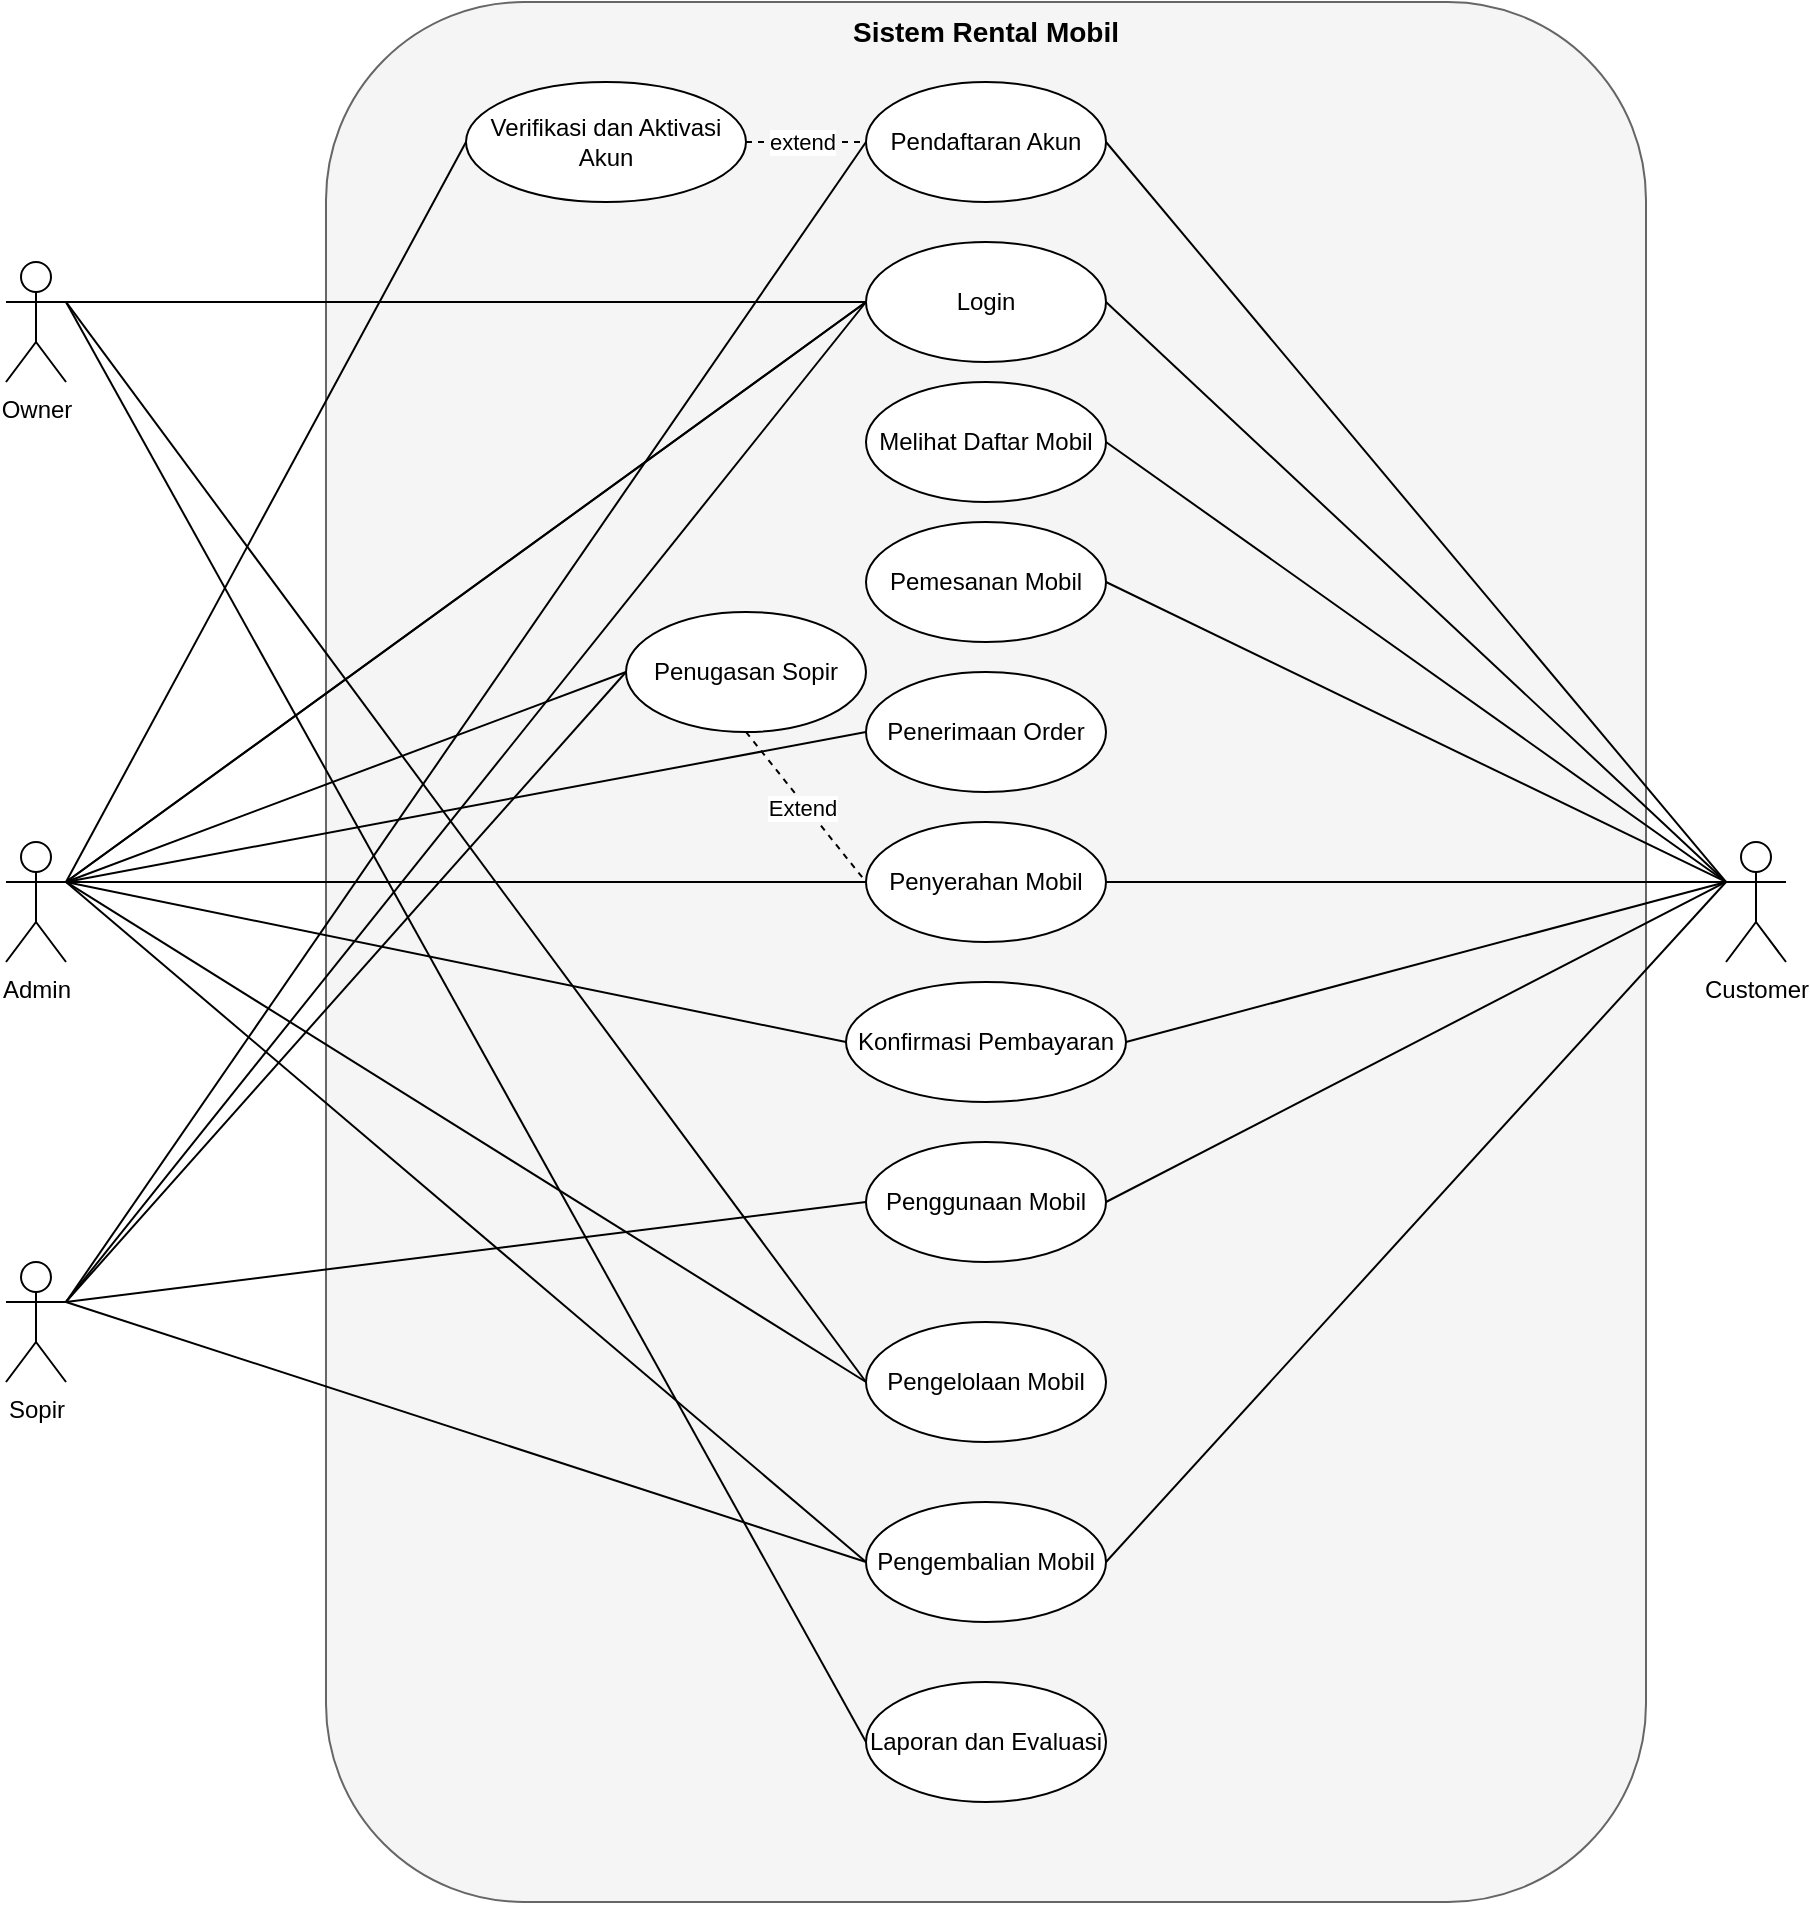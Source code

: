 <mxfile version="27.0.6" pages="3">
  <diagram id="zssNlWgTRQqo14rontjr" name="Use Case Diagram">
    <mxGraphModel dx="2491" dy="1554" grid="1" gridSize="10" guides="1" tooltips="1" connect="1" arrows="1" fold="1" page="1" pageScale="1" pageWidth="827" pageHeight="1169" math="0" shadow="0">
      <root>
        <mxCell id="0" />
        <mxCell id="1" parent="0" />
        <mxCell id="qBhKY9y_Wehlic3gjd-y-1" value="Sistem Rental Mobil" style="shape=rectangle;whiteSpace=wrap;html=1;fillColor=#f5f5f5;strokeColor=#666666;verticalAlign=top;fontStyle=1;fontSize=14;shadow=0;rounded=1;glass=0;" parent="1" vertex="1">
          <mxGeometry x="510" y="130" width="660" height="950" as="geometry" />
        </mxCell>
        <mxCell id="qBhKY9y_Wehlic3gjd-y-2" value="Owner" style="shape=umlActor;verticalLabelPosition=bottom;verticalAlign=top;html=1;outlineConnect=0;" parent="1" vertex="1">
          <mxGeometry x="350" y="260" width="30" height="60" as="geometry" />
        </mxCell>
        <mxCell id="qBhKY9y_Wehlic3gjd-y-3" value="Admin" style="shape=umlActor;verticalLabelPosition=bottom;verticalAlign=top;html=1;outlineConnect=0;" parent="1" vertex="1">
          <mxGeometry x="350" y="550" width="30" height="60" as="geometry" />
        </mxCell>
        <mxCell id="qBhKY9y_Wehlic3gjd-y-4" value="Sopir" style="shape=umlActor;verticalLabelPosition=bottom;verticalAlign=top;html=1;outlineConnect=0;" parent="1" vertex="1">
          <mxGeometry x="350" y="760" width="30" height="60" as="geometry" />
        </mxCell>
        <mxCell id="qBhKY9y_Wehlic3gjd-y-5" value="Customer" style="shape=umlActor;verticalLabelPosition=bottom;verticalAlign=top;html=1;outlineConnect=0;" parent="1" vertex="1">
          <mxGeometry x="1210" y="550" width="30" height="60" as="geometry" />
        </mxCell>
        <mxCell id="qBhKY9y_Wehlic3gjd-y-6" value="Pendaftaran Akun" style="ellipse;whiteSpace=wrap;html=1;fillColor=#ffffff;strokeColor=#000000;" parent="1" vertex="1">
          <mxGeometry x="780" y="170" width="120" height="60" as="geometry" />
        </mxCell>
        <mxCell id="qBhKY9y_Wehlic3gjd-y-7" value="Pengelolaan Mobil" style="ellipse;whiteSpace=wrap;html=1;fillColor=#ffffff;strokeColor=#000000;" parent="1" vertex="1">
          <mxGeometry x="780" y="790" width="120" height="60" as="geometry" />
        </mxCell>
        <mxCell id="qBhKY9y_Wehlic3gjd-y-8" value="Laporan dan Evaluasi" style="ellipse;whiteSpace=wrap;html=1;fillColor=#ffffff;strokeColor=#000000;" parent="1" vertex="1">
          <mxGeometry x="780" y="970" width="120" height="60" as="geometry" />
        </mxCell>
        <mxCell id="qBhKY9y_Wehlic3gjd-y-9" value="Penerimaan Order" style="ellipse;whiteSpace=wrap;html=1;fillColor=#ffffff;strokeColor=#000000;" parent="1" vertex="1">
          <mxGeometry x="780" y="465" width="120" height="60" as="geometry" />
        </mxCell>
        <mxCell id="qBhKY9y_Wehlic3gjd-y-10" value="Verifikasi dan Aktivasi Akun" style="ellipse;whiteSpace=wrap;html=1;fillColor=#ffffff;strokeColor=#000000;" parent="1" vertex="1">
          <mxGeometry x="580" y="170" width="140" height="60" as="geometry" />
        </mxCell>
        <mxCell id="qBhKY9y_Wehlic3gjd-y-11" value="Melihat Daftar Mobil" style="ellipse;whiteSpace=wrap;html=1;fillColor=#ffffff;strokeColor=#000000;" parent="1" vertex="1">
          <mxGeometry x="780" y="320" width="120" height="60" as="geometry" />
        </mxCell>
        <mxCell id="qBhKY9y_Wehlic3gjd-y-12" value="Pemesanan Mobil" style="ellipse;whiteSpace=wrap;html=1;fillColor=#ffffff;strokeColor=#000000;" parent="1" vertex="1">
          <mxGeometry x="780" y="390" width="120" height="60" as="geometry" />
        </mxCell>
        <mxCell id="qBhKY9y_Wehlic3gjd-y-13" value="Konfirmasi Pembayaran" style="ellipse;whiteSpace=wrap;html=1;fillColor=#ffffff;strokeColor=#000000;" parent="1" vertex="1">
          <mxGeometry x="770" y="620" width="140" height="60" as="geometry" />
        </mxCell>
        <mxCell id="qBhKY9y_Wehlic3gjd-y-14" value="Penyerahan Mobil" style="ellipse;whiteSpace=wrap;html=1;fillColor=#ffffff;strokeColor=#000000;" parent="1" vertex="1">
          <mxGeometry x="780" y="540" width="120" height="60" as="geometry" />
        </mxCell>
        <mxCell id="qBhKY9y_Wehlic3gjd-y-15" value="Penggunaan Mobil" style="ellipse;whiteSpace=wrap;html=1;fillColor=#ffffff;strokeColor=#000000;" parent="1" vertex="1">
          <mxGeometry x="780" y="700" width="120" height="60" as="geometry" />
        </mxCell>
        <mxCell id="qBhKY9y_Wehlic3gjd-y-16" value="Pengembalian Mobil" style="ellipse;whiteSpace=wrap;html=1;fillColor=#ffffff;strokeColor=#000000;" parent="1" vertex="1">
          <mxGeometry x="780" y="880" width="120" height="60" as="geometry" />
        </mxCell>
        <mxCell id="qBhKY9y_Wehlic3gjd-y-17" value="" style="endArrow=none;html=1;rounded=0;exitX=1;exitY=0.333;exitDx=0;exitDy=0;exitPerimeter=0;entryX=0;entryY=0.5;entryDx=0;entryDy=0;" parent="1" source="qBhKY9y_Wehlic3gjd-y-2" target="qBhKY9y_Wehlic3gjd-y-43" edge="1">
          <mxGeometry width="50" height="50" relative="1" as="geometry">
            <mxPoint x="780" y="470" as="sourcePoint" />
            <mxPoint x="830" y="420" as="targetPoint" />
          </mxGeometry>
        </mxCell>
        <mxCell id="qBhKY9y_Wehlic3gjd-y-18" value="" style="endArrow=none;html=1;rounded=0;exitX=1;exitY=0.333;exitDx=0;exitDy=0;exitPerimeter=0;entryX=0;entryY=0.5;entryDx=0;entryDy=0;" parent="1" source="qBhKY9y_Wehlic3gjd-y-2" target="qBhKY9y_Wehlic3gjd-y-7" edge="1">
          <mxGeometry width="50" height="50" relative="1" as="geometry">
            <mxPoint x="780" y="470" as="sourcePoint" />
            <mxPoint x="830" y="420" as="targetPoint" />
          </mxGeometry>
        </mxCell>
        <mxCell id="qBhKY9y_Wehlic3gjd-y-19" value="" style="endArrow=none;html=1;rounded=0;exitX=1;exitY=0.333;exitDx=0;exitDy=0;exitPerimeter=0;entryX=0;entryY=0.5;entryDx=0;entryDy=0;" parent="1" source="qBhKY9y_Wehlic3gjd-y-2" target="qBhKY9y_Wehlic3gjd-y-8" edge="1">
          <mxGeometry width="50" height="50" relative="1" as="geometry">
            <mxPoint x="780" y="470" as="sourcePoint" />
            <mxPoint x="830" y="420" as="targetPoint" />
          </mxGeometry>
        </mxCell>
        <mxCell id="qBhKY9y_Wehlic3gjd-y-20" value="" style="endArrow=none;html=1;rounded=0;exitX=1;exitY=0.333;exitDx=0;exitDy=0;exitPerimeter=0;entryX=0;entryY=0.5;entryDx=0;entryDy=0;" parent="1" source="qBhKY9y_Wehlic3gjd-y-3" target="qBhKY9y_Wehlic3gjd-y-43" edge="1">
          <mxGeometry width="50" height="50" relative="1" as="geometry">
            <mxPoint x="780" y="470" as="sourcePoint" />
            <mxPoint x="830" y="420" as="targetPoint" />
          </mxGeometry>
        </mxCell>
        <mxCell id="qBhKY9y_Wehlic3gjd-y-21" value="" style="endArrow=none;html=1;rounded=0;exitX=1;exitY=0.333;exitDx=0;exitDy=0;exitPerimeter=0;entryX=0;entryY=0.5;entryDx=0;entryDy=0;" parent="1" source="qBhKY9y_Wehlic3gjd-y-3" target="qBhKY9y_Wehlic3gjd-y-7" edge="1">
          <mxGeometry width="50" height="50" relative="1" as="geometry">
            <mxPoint x="780" y="470" as="sourcePoint" />
            <mxPoint x="830" y="420" as="targetPoint" />
          </mxGeometry>
        </mxCell>
        <mxCell id="qBhKY9y_Wehlic3gjd-y-22" value="" style="endArrow=none;html=1;rounded=0;exitX=1;exitY=0.333;exitDx=0;exitDy=0;exitPerimeter=0;entryX=0;entryY=0.5;entryDx=0;entryDy=0;" parent="1" source="qBhKY9y_Wehlic3gjd-y-3" target="qBhKY9y_Wehlic3gjd-y-9" edge="1">
          <mxGeometry width="50" height="50" relative="1" as="geometry">
            <mxPoint x="780" y="470" as="sourcePoint" />
            <mxPoint x="830" y="420" as="targetPoint" />
          </mxGeometry>
        </mxCell>
        <mxCell id="qBhKY9y_Wehlic3gjd-y-23" value="" style="endArrow=none;html=1;rounded=0;exitX=1;exitY=0.333;exitDx=0;exitDy=0;exitPerimeter=0;entryX=0;entryY=0.5;entryDx=0;entryDy=0;" parent="1" source="qBhKY9y_Wehlic3gjd-y-3" target="qBhKY9y_Wehlic3gjd-y-10" edge="1">
          <mxGeometry width="50" height="50" relative="1" as="geometry">
            <mxPoint x="780" y="470" as="sourcePoint" />
            <mxPoint x="830" y="420" as="targetPoint" />
          </mxGeometry>
        </mxCell>
        <mxCell id="qBhKY9y_Wehlic3gjd-y-24" value="" style="endArrow=none;html=1;rounded=0;exitX=1;exitY=0.333;exitDx=0;exitDy=0;exitPerimeter=0;entryX=0;entryY=0.5;entryDx=0;entryDy=0;" parent="1" source="qBhKY9y_Wehlic3gjd-y-3" target="qBhKY9y_Wehlic3gjd-y-45" edge="1">
          <mxGeometry width="50" height="50" relative="1" as="geometry">
            <mxPoint x="780" y="470" as="sourcePoint" />
            <mxPoint x="830" y="420" as="targetPoint" />
          </mxGeometry>
        </mxCell>
        <mxCell id="qBhKY9y_Wehlic3gjd-y-25" value="" style="endArrow=none;html=1;rounded=0;exitX=1;exitY=0.333;exitDx=0;exitDy=0;exitPerimeter=0;entryX=0;entryY=0.5;entryDx=0;entryDy=0;" parent="1" source="qBhKY9y_Wehlic3gjd-y-3" target="qBhKY9y_Wehlic3gjd-y-13" edge="1">
          <mxGeometry width="50" height="50" relative="1" as="geometry">
            <mxPoint x="780" y="470" as="sourcePoint" />
            <mxPoint x="830" y="420" as="targetPoint" />
          </mxGeometry>
        </mxCell>
        <mxCell id="qBhKY9y_Wehlic3gjd-y-26" value="" style="endArrow=none;html=1;rounded=0;exitX=1;exitY=0.333;exitDx=0;exitDy=0;exitPerimeter=0;entryX=0;entryY=0.5;entryDx=0;entryDy=0;" parent="1" source="qBhKY9y_Wehlic3gjd-y-3" target="qBhKY9y_Wehlic3gjd-y-14" edge="1">
          <mxGeometry width="50" height="50" relative="1" as="geometry">
            <mxPoint x="780" y="470" as="sourcePoint" />
            <mxPoint x="830" y="420" as="targetPoint" />
          </mxGeometry>
        </mxCell>
        <mxCell id="qBhKY9y_Wehlic3gjd-y-27" value="" style="endArrow=none;html=1;rounded=0;exitX=1;exitY=0.333;exitDx=0;exitDy=0;exitPerimeter=0;entryX=0;entryY=0.5;entryDx=0;entryDy=0;" parent="1" source="qBhKY9y_Wehlic3gjd-y-3" target="qBhKY9y_Wehlic3gjd-y-16" edge="1">
          <mxGeometry width="50" height="50" relative="1" as="geometry">
            <mxPoint x="780" y="470" as="sourcePoint" />
            <mxPoint x="830" y="420" as="targetPoint" />
          </mxGeometry>
        </mxCell>
        <mxCell id="qBhKY9y_Wehlic3gjd-y-28" value="" style="endArrow=none;html=1;rounded=0;exitX=1;exitY=0.333;exitDx=0;exitDy=0;exitPerimeter=0;entryX=0;entryY=0.5;entryDx=0;entryDy=0;" parent="1" source="qBhKY9y_Wehlic3gjd-y-4" target="qBhKY9y_Wehlic3gjd-y-6" edge="1">
          <mxGeometry width="50" height="50" relative="1" as="geometry">
            <mxPoint x="780" y="470" as="sourcePoint" />
            <mxPoint x="830" y="420" as="targetPoint" />
          </mxGeometry>
        </mxCell>
        <mxCell id="qBhKY9y_Wehlic3gjd-y-29" value="" style="endArrow=none;html=1;rounded=0;exitX=1;exitY=0.333;exitDx=0;exitDy=0;exitPerimeter=0;entryX=0;entryY=0.5;entryDx=0;entryDy=0;" parent="1" source="qBhKY9y_Wehlic3gjd-y-4" target="qBhKY9y_Wehlic3gjd-y-43" edge="1">
          <mxGeometry width="50" height="50" relative="1" as="geometry">
            <mxPoint x="780" y="470" as="sourcePoint" />
            <mxPoint x="830" y="420" as="targetPoint" />
          </mxGeometry>
        </mxCell>
        <mxCell id="qBhKY9y_Wehlic3gjd-y-30" value="" style="endArrow=none;html=1;rounded=0;exitX=0.5;exitY=1;exitDx=0;exitDy=0;entryX=0;entryY=0.5;entryDx=0;entryDy=0;dashed=1;" parent="1" source="qBhKY9y_Wehlic3gjd-y-45" target="qBhKY9y_Wehlic3gjd-y-14" edge="1">
          <mxGeometry width="50" height="50" relative="1" as="geometry">
            <mxPoint x="780" y="470" as="sourcePoint" />
            <mxPoint x="830" y="420" as="targetPoint" />
          </mxGeometry>
        </mxCell>
        <mxCell id="qBhKY9y_Wehlic3gjd-y-31" value="Extend" style="edgeLabel;html=1;align=center;verticalAlign=middle;resizable=0;points=[];" parent="qBhKY9y_Wehlic3gjd-y-30" vertex="1" connectable="0">
          <mxGeometry x="-0.035" y="-2" relative="1" as="geometry">
            <mxPoint as="offset" />
          </mxGeometry>
        </mxCell>
        <mxCell id="qBhKY9y_Wehlic3gjd-y-32" value="" style="endArrow=none;html=1;rounded=0;exitX=1;exitY=0.333;exitDx=0;exitDy=0;exitPerimeter=0;entryX=0;entryY=0.5;entryDx=0;entryDy=0;" parent="1" source="qBhKY9y_Wehlic3gjd-y-4" target="qBhKY9y_Wehlic3gjd-y-15" edge="1">
          <mxGeometry width="50" height="50" relative="1" as="geometry">
            <mxPoint x="780" y="470" as="sourcePoint" />
            <mxPoint x="830" y="420" as="targetPoint" />
          </mxGeometry>
        </mxCell>
        <mxCell id="qBhKY9y_Wehlic3gjd-y-33" value="" style="endArrow=none;html=1;rounded=0;exitX=1;exitY=0.333;exitDx=0;exitDy=0;exitPerimeter=0;entryX=0;entryY=0.5;entryDx=0;entryDy=0;" parent="1" source="qBhKY9y_Wehlic3gjd-y-4" target="qBhKY9y_Wehlic3gjd-y-16" edge="1">
          <mxGeometry width="50" height="50" relative="1" as="geometry">
            <mxPoint x="780" y="470" as="sourcePoint" />
            <mxPoint x="830" y="420" as="targetPoint" />
          </mxGeometry>
        </mxCell>
        <mxCell id="qBhKY9y_Wehlic3gjd-y-34" value="" style="endArrow=none;html=1;rounded=0;exitX=0;exitY=0.333;exitDx=0;exitDy=0;exitPerimeter=0;entryX=1;entryY=0.5;entryDx=0;entryDy=0;" parent="1" source="qBhKY9y_Wehlic3gjd-y-5" target="qBhKY9y_Wehlic3gjd-y-6" edge="1">
          <mxGeometry width="50" height="50" relative="1" as="geometry">
            <mxPoint x="780" y="470" as="sourcePoint" />
            <mxPoint x="830" y="420" as="targetPoint" />
          </mxGeometry>
        </mxCell>
        <mxCell id="qBhKY9y_Wehlic3gjd-y-35" value="" style="endArrow=none;html=1;rounded=0;exitX=0;exitY=0.333;exitDx=0;exitDy=0;exitPerimeter=0;entryX=1;entryY=0.5;entryDx=0;entryDy=0;" parent="1" source="qBhKY9y_Wehlic3gjd-y-5" target="qBhKY9y_Wehlic3gjd-y-43" edge="1">
          <mxGeometry width="50" height="50" relative="1" as="geometry">
            <mxPoint x="780" y="470" as="sourcePoint" />
            <mxPoint x="830" y="420" as="targetPoint" />
          </mxGeometry>
        </mxCell>
        <mxCell id="qBhKY9y_Wehlic3gjd-y-36" value="" style="endArrow=none;html=1;rounded=0;exitX=0;exitY=0.333;exitDx=0;exitDy=0;exitPerimeter=0;entryX=1;entryY=0.5;entryDx=0;entryDy=0;" parent="1" source="qBhKY9y_Wehlic3gjd-y-5" target="qBhKY9y_Wehlic3gjd-y-11" edge="1">
          <mxGeometry width="50" height="50" relative="1" as="geometry">
            <mxPoint x="780" y="470" as="sourcePoint" />
            <mxPoint x="830" y="420" as="targetPoint" />
          </mxGeometry>
        </mxCell>
        <mxCell id="qBhKY9y_Wehlic3gjd-y-37" value="" style="endArrow=none;html=1;rounded=0;exitX=0;exitY=0.333;exitDx=0;exitDy=0;exitPerimeter=0;entryX=1;entryY=0.5;entryDx=0;entryDy=0;" parent="1" source="qBhKY9y_Wehlic3gjd-y-5" target="qBhKY9y_Wehlic3gjd-y-12" edge="1">
          <mxGeometry width="50" height="50" relative="1" as="geometry">
            <mxPoint x="780" y="470" as="sourcePoint" />
            <mxPoint x="830" y="420" as="targetPoint" />
          </mxGeometry>
        </mxCell>
        <mxCell id="qBhKY9y_Wehlic3gjd-y-38" value="" style="endArrow=none;html=1;rounded=0;exitX=0;exitY=0.333;exitDx=0;exitDy=0;exitPerimeter=0;entryX=1;entryY=0.5;entryDx=0;entryDy=0;" parent="1" source="qBhKY9y_Wehlic3gjd-y-5" target="qBhKY9y_Wehlic3gjd-y-13" edge="1">
          <mxGeometry width="50" height="50" relative="1" as="geometry">
            <mxPoint x="780" y="470" as="sourcePoint" />
            <mxPoint x="830" y="420" as="targetPoint" />
          </mxGeometry>
        </mxCell>
        <mxCell id="qBhKY9y_Wehlic3gjd-y-39" value="" style="endArrow=none;html=1;rounded=0;exitX=0;exitY=0.333;exitDx=0;exitDy=0;exitPerimeter=0;entryX=1;entryY=0.5;entryDx=0;entryDy=0;" parent="1" source="qBhKY9y_Wehlic3gjd-y-5" target="qBhKY9y_Wehlic3gjd-y-14" edge="1">
          <mxGeometry width="50" height="50" relative="1" as="geometry">
            <mxPoint x="780" y="470" as="sourcePoint" />
            <mxPoint x="830" y="420" as="targetPoint" />
          </mxGeometry>
        </mxCell>
        <mxCell id="qBhKY9y_Wehlic3gjd-y-40" value="" style="endArrow=none;html=1;rounded=0;exitX=0;exitY=0.333;exitDx=0;exitDy=0;exitPerimeter=0;entryX=1;entryY=0.5;entryDx=0;entryDy=0;" parent="1" source="qBhKY9y_Wehlic3gjd-y-5" target="qBhKY9y_Wehlic3gjd-y-15" edge="1">
          <mxGeometry width="50" height="50" relative="1" as="geometry">
            <mxPoint x="780" y="470" as="sourcePoint" />
            <mxPoint x="830" y="420" as="targetPoint" />
          </mxGeometry>
        </mxCell>
        <mxCell id="qBhKY9y_Wehlic3gjd-y-41" value="" style="endArrow=none;html=1;rounded=0;exitX=0;exitY=0.333;exitDx=0;exitDy=0;exitPerimeter=0;entryX=1;entryY=0.5;entryDx=0;entryDy=0;" parent="1" source="qBhKY9y_Wehlic3gjd-y-5" target="qBhKY9y_Wehlic3gjd-y-16" edge="1">
          <mxGeometry width="50" height="50" relative="1" as="geometry">
            <mxPoint x="780" y="470" as="sourcePoint" />
            <mxPoint x="830" y="420" as="targetPoint" />
          </mxGeometry>
        </mxCell>
        <mxCell id="qBhKY9y_Wehlic3gjd-y-42" value="" style="endArrow=none;html=1;rounded=0;exitX=1;exitY=0.333;exitDx=0;exitDy=0;exitPerimeter=0;entryX=0;entryY=0.5;entryDx=0;entryDy=0;" parent="1" source="qBhKY9y_Wehlic3gjd-y-3" target="qBhKY9y_Wehlic3gjd-y-43" edge="1">
          <mxGeometry width="50" height="50" relative="1" as="geometry">
            <mxPoint x="390" y="410" as="sourcePoint" />
            <mxPoint x="830" y="420" as="targetPoint" />
          </mxGeometry>
        </mxCell>
        <mxCell id="qBhKY9y_Wehlic3gjd-y-43" value="Login" style="ellipse;whiteSpace=wrap;html=1;fillColor=#ffffff;strokeColor=#000000;" parent="1" vertex="1">
          <mxGeometry x="780" y="250" width="120" height="60" as="geometry" />
        </mxCell>
        <mxCell id="qBhKY9y_Wehlic3gjd-y-44" value="" style="endArrow=none;html=1;rounded=0;exitX=1;exitY=0.333;exitDx=0;exitDy=0;exitPerimeter=0;entryX=0;entryY=0.5;entryDx=0;entryDy=0;" parent="1" source="qBhKY9y_Wehlic3gjd-y-4" target="qBhKY9y_Wehlic3gjd-y-45" edge="1">
          <mxGeometry width="50" height="50" relative="1" as="geometry">
            <mxPoint x="390" y="610" as="sourcePoint" />
            <mxPoint x="770" y="500" as="targetPoint" />
          </mxGeometry>
        </mxCell>
        <mxCell id="qBhKY9y_Wehlic3gjd-y-45" value="Penugasan Sopir" style="ellipse;whiteSpace=wrap;html=1;fillColor=#ffffff;strokeColor=#000000;" parent="1" vertex="1">
          <mxGeometry x="660" y="435" width="120" height="60" as="geometry" />
        </mxCell>
        <mxCell id="qBhKY9y_Wehlic3gjd-y-46" value="" style="endArrow=none;dashed=1;html=1;rounded=0;entryX=0;entryY=0.5;entryDx=0;entryDy=0;" parent="1" target="qBhKY9y_Wehlic3gjd-y-6" edge="1">
          <mxGeometry width="50" height="50" relative="1" as="geometry">
            <mxPoint x="720" y="200" as="sourcePoint" />
            <mxPoint x="770" y="150" as="targetPoint" />
          </mxGeometry>
        </mxCell>
        <mxCell id="qBhKY9y_Wehlic3gjd-y-47" value="extend" style="edgeLabel;html=1;align=center;verticalAlign=middle;resizable=0;points=[];" parent="qBhKY9y_Wehlic3gjd-y-46" vertex="1" connectable="0">
          <mxGeometry x="-0.082" relative="1" as="geometry">
            <mxPoint as="offset" />
          </mxGeometry>
        </mxCell>
      </root>
    </mxGraphModel>
  </diagram>
  <diagram id="cQOA75MhWtw8xB7MegDM" name="Activity diagram ">
    <mxGraphModel dx="872" dy="544" grid="1" gridSize="10" guides="1" tooltips="1" connect="1" arrows="1" fold="1" page="1" pageScale="1" pageWidth="1300" pageHeight="1300" math="0" shadow="0">
      <root>
        <mxCell id="0" />
        <mxCell id="1" parent="0" />
        <mxCell id="KOtJxPANj1FLsA_ij19_-1" value="Customer" style="swimlane;startSize=20;horizontal=0;fillColor=#dae8fc;strokeColor=#6c8ebf;rotation=90;" parent="1" vertex="1">
          <mxGeometry x="-400" y="560" width="1120" height="240" as="geometry" />
        </mxCell>
        <mxCell id="PfZOJwtF228f2BpK_ug3-11" value="" style="group" parent="KOtJxPANj1FLsA_ij19_-1" vertex="1" connectable="0">
          <mxGeometry x="500" y="-398.13" width="123" height="773.99" as="geometry" />
        </mxCell>
        <mxCell id="sD7svQfoT9h4g5HT7iYR-10" style="edgeStyle=orthogonalEdgeStyle;rounded=0;orthogonalLoop=1;jettySize=auto;html=1;entryX=0.5;entryY=0;entryDx=0;entryDy=0;" parent="PfZOJwtF228f2BpK_ug3-11" source="79ibHpBMerQDh33CQug3-1" target="PfZOJwtF228f2BpK_ug3-1" edge="1">
          <mxGeometry relative="1" as="geometry" />
        </mxCell>
        <mxCell id="79ibHpBMerQDh33CQug3-1" value="" style="ellipse;whiteSpace=wrap;html=1;aspect=fixed;fillColor=#000000;strokeColor=#000000;" parent="PfZOJwtF228f2BpK_ug3-11" vertex="1">
          <mxGeometry x="43" width="34" height="34" as="geometry" />
        </mxCell>
        <mxCell id="PfZOJwtF228f2BpK_ug3-1" value="Pendaftaran Akun" style="rounded=1;whiteSpace=wrap;html=1;fillColor=#dae8fc;strokeColor=#6c8ebf;" parent="PfZOJwtF228f2BpK_ug3-11" vertex="1">
          <mxGeometry y="64" width="120" height="40" as="geometry" />
        </mxCell>
        <mxCell id="sD7svQfoT9h4g5HT7iYR-11" value="&lt;font style=&quot;font-size: 9px;&quot;&gt;start&lt;/font&gt;" style="text;html=1;align=center;verticalAlign=middle;resizable=0;points=[];autosize=1;strokeColor=none;fillColor=none;" parent="PfZOJwtF228f2BpK_ug3-11" vertex="1">
          <mxGeometry x="78" width="40" height="30" as="geometry" />
        </mxCell>
        <mxCell id="ylXejPjhORW1_OEYjilS-5" value="" style="group" parent="PfZOJwtF228f2BpK_ug3-11" vertex="1" connectable="0">
          <mxGeometry y="278.13" width="123" height="619.99" as="geometry" />
        </mxCell>
        <mxCell id="PfZOJwtF228f2BpK_ug3-2" value="Login" style="rounded=1;whiteSpace=wrap;html=1;fillColor=#dae8fc;strokeColor=#6c8ebf;" parent="ylXejPjhORW1_OEYjilS-5" vertex="1">
          <mxGeometry x="20" width="80" height="40" as="geometry" />
        </mxCell>
        <mxCell id="PfZOJwtF228f2BpK_ug3-3" value="Melihat Daftar Mobil" style="rounded=1;whiteSpace=wrap;html=1;fillColor=#dae8fc;strokeColor=#6c8ebf;" parent="ylXejPjhORW1_OEYjilS-5" vertex="1">
          <mxGeometry x="3" y="90" width="120" height="40" as="geometry" />
        </mxCell>
        <mxCell id="PfZOJwtF228f2BpK_ug3-4" value="Pemesanan Mobil" style="rounded=1;whiteSpace=wrap;html=1;fillColor=#dae8fc;strokeColor=#6c8ebf;" parent="ylXejPjhORW1_OEYjilS-5" vertex="1">
          <mxGeometry y="180" width="120" height="40" as="geometry" />
        </mxCell>
        <mxCell id="PfZOJwtF228f2BpK_ug3-5" value="Konfirmasi Pembayaran" style="rounded=1;whiteSpace=wrap;html=1;fillColor=#dae8fc;strokeColor=#6c8ebf;" parent="ylXejPjhORW1_OEYjilS-5" vertex="1">
          <mxGeometry x="3" y="280" width="120" height="40" as="geometry" />
        </mxCell>
        <mxCell id="PfZOJwtF228f2BpK_ug3-6" value="Penyerahan Mobil" style="rounded=1;whiteSpace=wrap;html=1;fillColor=#dae8fc;strokeColor=#6c8ebf;" parent="ylXejPjhORW1_OEYjilS-5" vertex="1">
          <mxGeometry y="379.99" width="120" height="40" as="geometry" />
        </mxCell>
        <mxCell id="PfZOJwtF228f2BpK_ug3-7" value="Penggunaan Mobil" style="rounded=1;whiteSpace=wrap;html=1;fillColor=#dae8fc;strokeColor=#6c8ebf;" parent="ylXejPjhORW1_OEYjilS-5" vertex="1">
          <mxGeometry y="479.99" width="120" height="40" as="geometry" />
        </mxCell>
        <mxCell id="PfZOJwtF228f2BpK_ug3-8" value="Pengembalian Mobil" style="rounded=1;whiteSpace=wrap;html=1;fillColor=#dae8fc;strokeColor=#6c8ebf;" parent="ylXejPjhORW1_OEYjilS-5" vertex="1">
          <mxGeometry y="579.99" width="120" height="40" as="geometry" />
        </mxCell>
        <mxCell id="ylXejPjhORW1_OEYjilS-20" value="Notifikasi Pendaftaran Akun Berhasil" style="rounded=1;whiteSpace=wrap;html=1;fillColor=#dae8fc;strokeColor=#6c8ebf;" parent="PfZOJwtF228f2BpK_ug3-11" vertex="1">
          <mxGeometry x="-2" y="208.13" width="120" height="40" as="geometry" />
        </mxCell>
        <mxCell id="ohk5mgI61jgBAOQ4yL62-1" value="System" style="swimlane;startSize=20;horizontal=0;fillColor=#e1d5e7;strokeColor=#9673a6;rotation=90;" parent="1" vertex="1">
          <mxGeometry x="-160" y="560" width="1120" height="240" as="geometry" />
        </mxCell>
        <mxCell id="sD7svQfoT9h4g5HT7iYR-4" value="«system»&#xa;Proses Pemesanan Mobil" style="rounded=1;whiteSpace=wrap;html=1;fillColor=#e1d5e7;strokeColor=#000000;" parent="ohk5mgI61jgBAOQ4yL62-1" vertex="1">
          <mxGeometry x="480" y="-17.0" width="150" height="40" as="geometry" />
        </mxCell>
        <mxCell id="sD7svQfoT9h4g5HT7iYR-5" value="«system»&#xa;Verifikasi Pembayaran" style="rounded=1;whiteSpace=wrap;html=1;fillColor=#e1d5e7;strokeColor=#9673a6;" parent="ohk5mgI61jgBAOQ4yL62-1" vertex="1">
          <mxGeometry x="485" y="323.75" width="150" height="40" as="geometry" />
        </mxCell>
        <mxCell id="sD7svQfoT9h4g5HT7iYR-1" value="" style="ellipse;whiteSpace=wrap;html=1;aspect=fixed;fillColor=#000000;strokeColor=#000000;" parent="ohk5mgI61jgBAOQ4yL62-1" vertex="1">
          <mxGeometry x="545" y="508.75" width="20" height="20" as="geometry" />
        </mxCell>
        <mxCell id="sD7svQfoT9h4g5HT7iYR-2" value="" style="ellipse;whiteSpace=wrap;html=1;aspect=fixed;fillColor=none;strokeColor=#000000;" parent="ohk5mgI61jgBAOQ4yL62-1" vertex="1">
          <mxGeometry x="540" y="503.75" width="30" height="30" as="geometry" />
        </mxCell>
        <mxCell id="hJQ_a-hvJXNJn6hqN4ns-5" value="«system»&lt;div&gt;Menerima Data Pendaftaran&lt;br&gt;&lt;/div&gt;" style="rounded=1;whiteSpace=wrap;html=1;fillColor=#e1d5e7;strokeColor=#000000;" parent="ohk5mgI61jgBAOQ4yL62-1" vertex="1">
          <mxGeometry x="485" y="-334.13" width="150" height="40" as="geometry" />
        </mxCell>
        <mxCell id="ylXejPjhORW1_OEYjilS-4" value="«system»&#xa;Proses Pemesanan Mobil" style="rounded=1;whiteSpace=wrap;html=1;fillColor=#e1d5e7;strokeColor=#000000;" parent="ohk5mgI61jgBAOQ4yL62-1" vertex="1">
          <mxGeometry x="485" y="-250" width="150" height="40" as="geometry" />
        </mxCell>
        <mxCell id="bzaND2EY4WvE75km1R8g-1" value="Sopir (Driver)" style="swimlane;startSize=20;horizontal=0;fillColor=#d5e8d4;strokeColor=#82b366;rotation=90;" parent="1" vertex="1">
          <mxGeometry x="80" y="560" width="1120.37" height="240.25" as="geometry" />
        </mxCell>
        <mxCell id="2BGqfWzJBlMTcwPBi3eM-2" value="Login" style="rounded=1;whiteSpace=wrap;html=1;fillColor=#d5e8d4;strokeColor=#82b366;" parent="bzaND2EY4WvE75km1R8g-1" vertex="1">
          <mxGeometry x="520.19" y="-160.0" width="80" height="40" as="geometry" />
        </mxCell>
        <mxCell id="2BGqfWzJBlMTcwPBi3eM-3" value="Penyerahan Mobil" style="rounded=1;whiteSpace=wrap;html=1;fillColor=#d5e8d4;strokeColor=#82b366;" parent="bzaND2EY4WvE75km1R8g-1" vertex="1">
          <mxGeometry x="500.19" y="-70.0" width="120" height="40" as="geometry" />
        </mxCell>
        <mxCell id="2BGqfWzJBlMTcwPBi3eM-4" value="Penggunaan Mobil" style="rounded=1;whiteSpace=wrap;html=1;fillColor=#d5e8d4;strokeColor=#82b366;" parent="bzaND2EY4WvE75km1R8g-1" vertex="1">
          <mxGeometry x="500.19" y="30.0" width="120" height="40" as="geometry" />
        </mxCell>
        <mxCell id="2BGqfWzJBlMTcwPBi3eM-5" value="Pengembalian Mobil" style="rounded=1;whiteSpace=wrap;html=1;fillColor=#d5e8d4;strokeColor=#82b366;" parent="bzaND2EY4WvE75km1R8g-1" vertex="1">
          <mxGeometry x="500.19" y="160.0" width="120" height="40" as="geometry" />
        </mxCell>
        <mxCell id="01p1m4sroqPD6ppPYlkh-1" value="Owner" style="swimlane;startSize=20;horizontal=0;fillColor=#f8cecc;strokeColor=#b85450;rotation=90;" parent="1" vertex="1">
          <mxGeometry x="583.82" y="546.41" width="1120" height="267.64" as="geometry" />
        </mxCell>
        <mxCell id="4u6XGzO_qfQD8vu22Z_5-2" value="Pengelolaan Mobil" style="rounded=1;whiteSpace=wrap;html=1;fillColor=#f8cecc;strokeColor=#b85450;" parent="01p1m4sroqPD6ppPYlkh-1" vertex="1">
          <mxGeometry x="500" y="-57" width="120" height="40" as="geometry" />
        </mxCell>
        <mxCell id="4u6XGzO_qfQD8vu22Z_5-3" value="Laporan dan Evaluasi" style="rounded=1;whiteSpace=wrap;html=1;fillColor=#f8cecc;strokeColor=#b85450;" parent="01p1m4sroqPD6ppPYlkh-1" vertex="1">
          <mxGeometry x="490" y="206.19" width="140" height="40" as="geometry" />
        </mxCell>
        <mxCell id="dF0UgoKoTiNk3la0VGGl-1" value="Admin" style="swimlane;startSize=20;horizontal=0;fillColor=#ffe6cc;strokeColor=#d79b00;rotation=90;" parent="1" vertex="1">
          <mxGeometry x="325" y="555.13" width="1120" height="250" as="geometry" />
        </mxCell>
        <mxCell id="2Y1HbaAFJdXDQZyM6hTv-2" value="Pengelolaan Mobil" style="rounded=1;whiteSpace=wrap;html=1;fillColor=#ffe6cc;strokeColor=#d79b00;" parent="dF0UgoKoTiNk3la0VGGl-1" vertex="1">
          <mxGeometry x="500" y="-105.13" width="120" height="40" as="geometry" />
        </mxCell>
        <mxCell id="2Y1HbaAFJdXDQZyM6hTv-3" value="Penerimaan Order" style="rounded=1;whiteSpace=wrap;html=1;fillColor=#ffe6cc;strokeColor=#d79b00;" parent="dF0UgoKoTiNk3la0VGGl-1" vertex="1">
          <mxGeometry x="500" y="-34.44" width="120" height="40" as="geometry" />
        </mxCell>
        <mxCell id="ylXejPjhORW1_OEYjilS-23" value="" style="edgeStyle=orthogonalEdgeStyle;rounded=0;orthogonalLoop=1;jettySize=auto;html=1;" parent="dF0UgoKoTiNk3la0VGGl-1" source="2Y1HbaAFJdXDQZyM6hTv-4" target="ylXejPjhORW1_OEYjilS-22" edge="1">
          <mxGeometry relative="1" as="geometry" />
        </mxCell>
        <mxCell id="2Y1HbaAFJdXDQZyM6hTv-4" value="Verifikasi dan Aktivasi Akun" style="rounded=1;whiteSpace=wrap;html=1;fillColor=#ffe6cc;strokeColor=#d79b00;" parent="dF0UgoKoTiNk3la0VGGl-1" vertex="1">
          <mxGeometry x="480" y="-289.26" width="180" height="40" as="geometry" />
        </mxCell>
        <mxCell id="2Y1HbaAFJdXDQZyM6hTv-5" value="Penugasan Sopir" style="rounded=1;whiteSpace=wrap;html=1;fillColor=#ffe6cc;strokeColor=#d79b00;" parent="dF0UgoKoTiNk3la0VGGl-1" vertex="1">
          <mxGeometry x="500" y="215.56" width="120" height="40" as="geometry" />
        </mxCell>
        <mxCell id="2Y1HbaAFJdXDQZyM6hTv-6" value="Konfirmasi Pembayaran" style="rounded=1;whiteSpace=wrap;html=1;fillColor=#ffe6cc;strokeColor=#d79b00;" parent="dF0UgoKoTiNk3la0VGGl-1" vertex="1">
          <mxGeometry x="490" y="315.56" width="140" height="40" as="geometry" />
        </mxCell>
        <mxCell id="2Y1HbaAFJdXDQZyM6hTv-9" value="Pengembalian Mobil" style="rounded=1;whiteSpace=wrap;html=1;fillColor=#ffe6cc;strokeColor=#d79b00;" parent="dF0UgoKoTiNk3la0VGGl-1" vertex="1">
          <mxGeometry x="500" y="405.56" width="120" height="40" as="geometry" />
        </mxCell>
        <mxCell id="2Y1HbaAFJdXDQZyM6hTv-8" value="Penyerahan Mobil" style="rounded=1;whiteSpace=wrap;html=1;fillColor=#ffe6cc;strokeColor=#d79b00;" parent="dF0UgoKoTiNk3la0VGGl-1" vertex="1">
          <mxGeometry x="500" y="485.56" width="120" height="40" as="geometry" />
        </mxCell>
        <mxCell id="ylXejPjhORW1_OEYjilS-22" value="pejuh" style="rhombus;whiteSpace=wrap;html=1;fillColor=#ffe6cc;strokeColor=#d79b00;rounded=1;" parent="dF0UgoKoTiNk3la0VGGl-1" vertex="1">
          <mxGeometry x="530" y="-215.13" width="80" height="80" as="geometry" />
        </mxCell>
        <mxCell id="ylXejPjhORW1_OEYjilS-1" style="edgeStyle=orthogonalEdgeStyle;rounded=0;orthogonalLoop=1;jettySize=auto;html=1;entryX=0;entryY=0.5;entryDx=0;entryDy=0;" parent="1" source="PfZOJwtF228f2BpK_ug3-1" target="hJQ_a-hvJXNJn6hqN4ns-5" edge="1">
          <mxGeometry relative="1" as="geometry">
            <mxPoint x="300" y="280" as="targetPoint" />
          </mxGeometry>
        </mxCell>
        <mxCell id="ylXejPjhORW1_OEYjilS-3" style="edgeStyle=orthogonalEdgeStyle;rounded=0;orthogonalLoop=1;jettySize=auto;html=1;entryX=0.5;entryY=0;entryDx=0;entryDy=0;" parent="1" source="hJQ_a-hvJXNJn6hqN4ns-5" target="2Y1HbaAFJdXDQZyM6hTv-4" edge="1">
          <mxGeometry relative="1" as="geometry" />
        </mxCell>
      </root>
    </mxGraphModel>
  </diagram>
  <diagram id="C5RBs43oDa-KdzZeNtuy" name="Page-1">
    <mxGraphModel dx="609" dy="310" grid="1" gridSize="10" guides="1" tooltips="1" connect="1" arrows="1" fold="1" page="1" pageScale="1" pageWidth="1169" pageHeight="827" math="0" shadow="0">
      <root>
        <mxCell id="WIyWlLk6GJQsqaUBKTNV-0" />
        <mxCell id="WIyWlLk6GJQsqaUBKTNV-1" parent="WIyWlLk6GJQsqaUBKTNV-0" />
        <mxCell id="title" value="Activity Diagram: Car Rental System" style="text;html=1;strokeColor=none;fillColor=none;align=center;verticalAlign=middle;whiteSpace=wrap;rounded=0;fontSize=16;fontStyle=1" parent="WIyWlLk6GJQsqaUBKTNV-1" vertex="1">
          <mxGeometry x="251" y="20" width="360" height="30" as="geometry" />
        </mxCell>
        <mxCell id="swimlane-customer" value="Customer" style="swimlane;startSize=20;horizontal=0;fillColor=#dae8fc;strokeColor=#6c8ebf;" parent="WIyWlLk6GJQsqaUBKTNV-1" vertex="1">
          <mxGeometry x="51" y="80" width="760" height="200" as="geometry" />
        </mxCell>
        <mxCell id="swimlane-sopir" value="Sopir (Driver)" style="swimlane;startSize=20;horizontal=0;fillColor=#d5e8d4;strokeColor=#82b366;" parent="WIyWlLk6GJQsqaUBKTNV-1" vertex="1">
          <mxGeometry x="51" y="280" width="760" height="180" as="geometry" />
        </mxCell>
        <mxCell id="driver-register" value="Pendaftaran Akun" style="rounded=1;whiteSpace=wrap;html=1;fillColor=#d5e8d4;strokeColor=#82b366;" parent="swimlane-sopir" vertex="1">
          <mxGeometry x="80" y="40" width="120" height="40" as="geometry" />
        </mxCell>
        <mxCell id="swimlane-admin" value="Admin" style="swimlane;startSize=20;horizontal=0;fillColor=#ffe6cc;strokeColor=#d79b00;" parent="WIyWlLk6GJQsqaUBKTNV-1" vertex="1">
          <mxGeometry x="51" y="460" width="760" height="200" as="geometry" />
        </mxCell>
        <mxCell id="swimlane-owner" value="Owner" style="swimlane;startSize=20;horizontal=0;fillColor=#f8cecc;strokeColor=#b85450;" parent="WIyWlLk6GJQsqaUBKTNV-1" vertex="1">
          <mxGeometry x="51" y="660" width="760" height="140" as="geometry" />
        </mxCell>
        <mxCell id="swimlane-system" value="System" style="swimlane;startSize=20;horizontal=0;fillColor=#e1d5e7;strokeColor=#9673a6;" parent="WIyWlLk6GJQsqaUBKTNV-1" vertex="1">
          <mxGeometry x="51" y="800" width="760" height="120" as="geometry" />
        </mxCell>
        <mxCell id="start" value="" style="ellipse;whiteSpace=wrap;html=1;aspect=fixed;fillColor=#000000;strokeColor=#000000;" parent="WIyWlLk6GJQsqaUBKTNV-1" vertex="1">
          <mxGeometry x="81" y="130" width="20" height="20" as="geometry" />
        </mxCell>
        <mxCell id="end" value="" style="ellipse;whiteSpace=wrap;html=1;aspect=fixed;fillColor=#000000;strokeColor=#000000;" parent="WIyWlLk6GJQsqaUBKTNV-1" vertex="1">
          <mxGeometry x="751" y="850" width="20" height="20" as="geometry" />
        </mxCell>
        <mxCell id="end-circle" value="" style="ellipse;whiteSpace=wrap;html=1;aspect=fixed;fillColor=none;strokeColor=#000000;" parent="WIyWlLk6GJQsqaUBKTNV-1" vertex="1">
          <mxGeometry x="746" y="845" width="30" height="30" as="geometry" />
        </mxCell>
        <mxCell id="customer-register" value="Pendaftaran Akun" style="rounded=1;whiteSpace=wrap;html=1;fillColor=#dae8fc;strokeColor=#6c8ebf;" parent="WIyWlLk6GJQsqaUBKTNV-1" vertex="1">
          <mxGeometry x="131" y="120" width="120" height="40" as="geometry" />
        </mxCell>
        <mxCell id="customer-login" value="Login" style="rounded=1;whiteSpace=wrap;html=1;fillColor=#dae8fc;strokeColor=#6c8ebf;" parent="WIyWlLk6GJQsqaUBKTNV-1" vertex="1">
          <mxGeometry x="291" y="120" width="80" height="40" as="geometry" />
        </mxCell>
        <mxCell id="customer-view-cars" value="Melihat Daftar Mobil" style="rounded=1;whiteSpace=wrap;html=1;fillColor=#dae8fc;strokeColor=#6c8ebf;" parent="WIyWlLk6GJQsqaUBKTNV-1" vertex="1">
          <mxGeometry x="411" y="120" width="120" height="40" as="geometry" />
        </mxCell>
        <mxCell id="customer-order" value="Pemesanan Mobil" style="rounded=1;whiteSpace=wrap;html=1;fillColor=#dae8fc;strokeColor=#6c8ebf;" parent="WIyWlLk6GJQsqaUBKTNV-1" vertex="1">
          <mxGeometry x="571" y="120" width="120" height="40" as="geometry" />
        </mxCell>
        <mxCell id="customer-payment" value="Konfirmasi Pembayaran" style="rounded=1;whiteSpace=wrap;html=1;fillColor=#dae8fc;strokeColor=#6c8ebf;" parent="WIyWlLk6GJQsqaUBKTNV-1" vertex="1">
          <mxGeometry x="131" y="200" width="140" height="40" as="geometry" />
        </mxCell>
        <mxCell id="customer-receive" value="Penyerahan Mobil" style="rounded=1;whiteSpace=wrap;html=1;fillColor=#dae8fc;strokeColor=#6c8ebf;" parent="WIyWlLk6GJQsqaUBKTNV-1" vertex="1">
          <mxGeometry x="311" y="200" width="120" height="40" as="geometry" />
        </mxCell>
        <mxCell id="customer-use" value="Penggunaan Mobil" style="rounded=1;whiteSpace=wrap;html=1;fillColor=#dae8fc;strokeColor=#6c8ebf;" parent="WIyWlLk6GJQsqaUBKTNV-1" vertex="1">
          <mxGeometry x="471" y="200" width="120" height="40" as="geometry" />
        </mxCell>
        <mxCell id="customer-return" value="Pengembalian Mobil" style="rounded=1;whiteSpace=wrap;html=1;fillColor=#dae8fc;strokeColor=#6c8ebf;" parent="WIyWlLk6GJQsqaUBKTNV-1" vertex="1">
          <mxGeometry x="631" y="200" width="120" height="40" as="geometry" />
        </mxCell>
        <mxCell id="driver-login" value="Login" style="rounded=1;whiteSpace=wrap;html=1;fillColor=#d5e8d4;strokeColor=#82b366;" parent="WIyWlLk6GJQsqaUBKTNV-1" vertex="1">
          <mxGeometry x="291" y="320" width="80" height="40" as="geometry" />
        </mxCell>
        <mxCell id="driver-deliver" value="Penyerahan Mobil" style="rounded=1;whiteSpace=wrap;html=1;fillColor=#d5e8d4;strokeColor=#82b366;" parent="WIyWlLk6GJQsqaUBKTNV-1" vertex="1">
          <mxGeometry x="411" y="320" width="120" height="40" as="geometry" />
        </mxCell>
        <mxCell id="driver-car-use" value="Penggunaan Mobil" style="rounded=1;whiteSpace=wrap;html=1;fillColor=#d5e8d4;strokeColor=#82b366;" parent="WIyWlLk6GJQsqaUBKTNV-1" vertex="1">
          <mxGeometry x="571" y="320" width="120" height="40" as="geometry" />
        </mxCell>
        <mxCell id="driver-car-return" value="Pengembalian Mobil" style="rounded=1;whiteSpace=wrap;html=1;fillColor=#d5e8d4;strokeColor=#82b366;" parent="WIyWlLk6GJQsqaUBKTNV-1" vertex="1">
          <mxGeometry x="311" y="400" width="120" height="40" as="geometry" />
        </mxCell>
        <mxCell id="admin-login" value="Login" style="rounded=1;whiteSpace=wrap;html=1;fillColor=#ffe6cc;strokeColor=#d79b00;" parent="WIyWlLk6GJQsqaUBKTNV-1" vertex="1">
          <mxGeometry x="131" y="500" width="80" height="40" as="geometry" />
        </mxCell>
        <mxCell id="admin-car-management" value="Pengelolaan Mobil" style="rounded=1;whiteSpace=wrap;html=1;fillColor=#ffe6cc;strokeColor=#d79b00;" parent="WIyWlLk6GJQsqaUBKTNV-1" vertex="1">
          <mxGeometry x="251" y="500" width="120" height="40" as="geometry" />
        </mxCell>
        <mxCell id="admin-order-receive" value="Penerimaan Order" style="rounded=1;whiteSpace=wrap;html=1;fillColor=#ffe6cc;strokeColor=#d79b00;" parent="WIyWlLk6GJQsqaUBKTNV-1" vertex="1">
          <mxGeometry x="411" y="500" width="120" height="40" as="geometry" />
        </mxCell>
        <mxCell id="admin-verify-account" value="Verifikasi dan Aktivasi Akun" style="rounded=1;whiteSpace=wrap;html=1;fillColor=#ffe6cc;strokeColor=#d79b00;" parent="WIyWlLk6GJQsqaUBKTNV-1" vertex="1">
          <mxGeometry x="571" y="500" width="180" height="40" as="geometry" />
        </mxCell>
        <mxCell id="admin-assign-driver" value="Penugasan Sopir" style="rounded=1;whiteSpace=wrap;html=1;fillColor=#ffe6cc;strokeColor=#d79b00;" parent="WIyWlLk6GJQsqaUBKTNV-1" vertex="1">
          <mxGeometry x="131" y="580" width="120" height="40" as="geometry" />
        </mxCell>
        <mxCell id="admin-confirm-payment" value="Konfirmasi Pembayaran" style="rounded=1;whiteSpace=wrap;html=1;fillColor=#ffe6cc;strokeColor=#d79b00;" parent="WIyWlLk6GJQsqaUBKTNV-1" vertex="1">
          <mxGeometry x="291" y="580" width="140" height="40" as="geometry" />
        </mxCell>
        <mxCell id="GzEbTHBpW3vaCUBdKHdi-0" value="" style="edgeStyle=orthogonalEdgeStyle;rounded=0;orthogonalLoop=1;jettySize=auto;html=1;" edge="1" parent="WIyWlLk6GJQsqaUBKTNV-1" source="admin-deliver-car" target="admin-return-car">
          <mxGeometry relative="1" as="geometry" />
        </mxCell>
        <mxCell id="admin-deliver-car" value="Penyerahan Mobil" style="rounded=1;whiteSpace=wrap;html=1;fillColor=#ffe6cc;strokeColor=#d79b00;" parent="WIyWlLk6GJQsqaUBKTNV-1" vertex="1">
          <mxGeometry x="471" y="580" width="120" height="40" as="geometry" />
        </mxCell>
        <mxCell id="admin-return-car" value="Pengembalian Mobil" style="rounded=1;whiteSpace=wrap;html=1;fillColor=#ffe6cc;strokeColor=#d79b00;" parent="WIyWlLk6GJQsqaUBKTNV-1" vertex="1">
          <mxGeometry x="631" y="580" width="120" height="40" as="geometry" />
        </mxCell>
        <mxCell id="owner-login" value="Login" style="rounded=1;whiteSpace=wrap;html=1;fillColor=#f8cecc;strokeColor=#b85450;" parent="WIyWlLk6GJQsqaUBKTNV-1" vertex="1">
          <mxGeometry x="131" y="700" width="80" height="40" as="geometry" />
        </mxCell>
        <mxCell id="owner-car-management" value="Pengelolaan Mobil" style="rounded=1;whiteSpace=wrap;html=1;fillColor=#f8cecc;strokeColor=#b85450;" parent="WIyWlLk6GJQsqaUBKTNV-1" vertex="1">
          <mxGeometry x="291" y="700" width="120" height="40" as="geometry" />
        </mxCell>
        <mxCell id="owner-report" value="Laporan dan Evaluasi" style="rounded=1;whiteSpace=wrap;html=1;fillColor=#f8cecc;strokeColor=#b85450;" parent="WIyWlLk6GJQsqaUBKTNV-1" vertex="1">
          <mxGeometry x="491" y="700" width="140" height="40" as="geometry" />
        </mxCell>
        <mxCell id="system-verify-account" value="«system»&#xa;Verifikasi Akun" style="rounded=1;whiteSpace=wrap;html=1;fillColor=#e1d5e7;strokeColor=#9673a6;" parent="WIyWlLk6GJQsqaUBKTNV-1" vertex="1">
          <mxGeometry x="131" y="840" width="120" height="40" as="geometry" />
        </mxCell>
        <mxCell id="system-process-order" value="«system»&#xa;Proses Pemesanan Mobil" style="rounded=1;whiteSpace=wrap;html=1;fillColor=#e1d5e7;strokeColor=#9673a6;" parent="WIyWlLk6GJQsqaUBKTNV-1" vertex="1">
          <mxGeometry x="291" y="840" width="150" height="40" as="geometry" />
        </mxCell>
        <mxCell id="system-payment-verification" value="«system»&#xa;Verifikasi Pembayaran" style="rounded=1;whiteSpace=wrap;html=1;fillColor=#e1d5e7;strokeColor=#9673a6;" parent="WIyWlLk6GJQsqaUBKTNV-1" vertex="1">
          <mxGeometry x="481" y="840" width="150" height="40" as="geometry" />
        </mxCell>
        <mxCell id="arrow-start-register" value="" style="endArrow=classic;html=1;rounded=0;exitX=1;exitY=0.5;exitDx=0;exitDy=0;entryX=0;entryY=0.5;entryDx=0;entryDy=0;" parent="WIyWlLk6GJQsqaUBKTNV-1" source="start" target="customer-register" edge="1">
          <mxGeometry width="50" height="50" relative="1" as="geometry">
            <mxPoint x="401" y="450" as="sourcePoint" />
            <mxPoint x="451" y="400" as="targetPoint" />
          </mxGeometry>
        </mxCell>
        <mxCell id="arrow-register-login" value="" style="endArrow=classic;html=1;rounded=0;exitX=1;exitY=0.5;exitDx=0;exitDy=0;entryX=0;entryY=0.5;entryDx=0;entryDy=0;" parent="WIyWlLk6GJQsqaUBKTNV-1" source="customer-register" target="customer-login" edge="1">
          <mxGeometry width="50" height="50" relative="1" as="geometry">
            <mxPoint x="401" y="450" as="sourcePoint" />
            <mxPoint x="451" y="400" as="targetPoint" />
          </mxGeometry>
        </mxCell>
        <mxCell id="arrow-login-viewcars" value="" style="endArrow=classic;html=1;rounded=0;exitX=1;exitY=0.5;exitDx=0;exitDy=0;entryX=0;entryY=0.5;entryDx=0;entryDy=0;" parent="WIyWlLk6GJQsqaUBKTNV-1" source="customer-login" target="customer-view-cars" edge="1">
          <mxGeometry width="50" height="50" relative="1" as="geometry">
            <mxPoint x="401" y="450" as="sourcePoint" />
            <mxPoint x="451" y="400" as="targetPoint" />
          </mxGeometry>
        </mxCell>
        <mxCell id="arrow-viewcars-order" value="" style="endArrow=classic;html=1;rounded=0;exitX=1;exitY=0.5;exitDx=0;exitDy=0;entryX=0;entryY=0.5;entryDx=0;entryDy=0;" parent="WIyWlLk6GJQsqaUBKTNV-1" source="customer-view-cars" target="customer-order" edge="1">
          <mxGeometry width="50" height="50" relative="1" as="geometry">
            <mxPoint x="401" y="450" as="sourcePoint" />
            <mxPoint x="451" y="400" as="targetPoint" />
          </mxGeometry>
        </mxCell>
        <mxCell id="arrow-order-system" value="" style="endArrow=classic;html=1;rounded=0;exitX=0.5;exitY=1;exitDx=0;exitDy=0;entryX=0.614;entryY=-0.025;entryDx=0;entryDy=0;entryPerimeter=0;" parent="WIyWlLk6GJQsqaUBKTNV-1" source="customer-order" target="system-process-order" edge="1">
          <mxGeometry width="50" height="50" relative="1" as="geometry">
            <mxPoint x="401" y="450" as="sourcePoint" />
            <mxPoint x="451" y="400" as="targetPoint" />
            <Array as="points">
              <mxPoint x="631" y="770" />
              <mxPoint x="383" y="770" />
            </Array>
          </mxGeometry>
        </mxCell>
        <mxCell id="arrow-system-admin" value="" style="endArrow=classic;html=1;rounded=0;exitX=0.5;exitY=0;exitDx=0;exitDy=0;entryX=0.5;entryY=1;entryDx=0;entryDy=0;" parent="WIyWlLk6GJQsqaUBKTNV-1" source="system-process-order" target="admin-order-receive" edge="1">
          <mxGeometry width="50" height="50" relative="1" as="geometry">
            <mxPoint x="401" y="450" as="sourcePoint" />
            <mxPoint x="451" y="400" as="targetPoint" />
            <Array as="points">
              <mxPoint x="366" y="740" />
              <mxPoint x="471" y="740" />
            </Array>
          </mxGeometry>
        </mxCell>
        <mxCell id="arrow-admin-payment" value="" style="endArrow=classic;html=1;rounded=0;exitX=0;exitY=0.5;exitDx=0;exitDy=0;entryX=1;entryY=0.5;entryDx=0;entryDy=0;" parent="WIyWlLk6GJQsqaUBKTNV-1" source="admin-order-receive" target="customer-payment" edge="1">
          <mxGeometry width="50" height="50" relative="1" as="geometry">
            <mxPoint x="401" y="450" as="sourcePoint" />
            <mxPoint x="451" y="400" as="targetPoint" />
            <Array as="points">
              <mxPoint x="391" y="520" />
              <mxPoint x="391" y="220" />
            </Array>
          </mxGeometry>
        </mxCell>
        <mxCell id="arrow-payment-system" value="" style="endArrow=classic;html=1;rounded=0;exitX=0.5;exitY=1;exitDx=0;exitDy=0;entryX=0.5;entryY=0;entryDx=0;entryDy=0;" parent="WIyWlLk6GJQsqaUBKTNV-1" source="customer-payment" target="system-payment-verification" edge="1">
          <mxGeometry width="50" height="50" relative="1" as="geometry">
            <mxPoint x="401" y="450" as="sourcePoint" />
            <mxPoint x="451" y="400" as="targetPoint" />
            <Array as="points">
              <mxPoint x="201" y="440" />
              <mxPoint x="556" y="440" />
            </Array>
          </mxGeometry>
        </mxCell>
        <mxCell id="arrow-system-admin-confirm" value="" style="endArrow=classic;html=1;rounded=0;exitX=0;exitY=0;exitDx=0;exitDy=0;entryX=1;entryY=0.5;entryDx=0;entryDy=0;" parent="WIyWlLk6GJQsqaUBKTNV-1" source="system-payment-verification" target="admin-confirm-payment" edge="1">
          <mxGeometry width="50" height="50" relative="1" as="geometry">
            <mxPoint x="401" y="450" as="sourcePoint" />
            <mxPoint x="451" y="400" as="targetPoint" />
            <Array as="points">
              <mxPoint x="491" y="600" />
            </Array>
          </mxGeometry>
        </mxCell>
        <mxCell id="arrow-admin-assign" value="" style="endArrow=classic;html=1;rounded=0;exitX=0;exitY=0.5;exitDx=0;exitDy=0;entryX=1;entryY=0.5;entryDx=0;entryDy=0;" parent="WIyWlLk6GJQsqaUBKTNV-1" source="admin-confirm-payment" target="admin-assign-driver" edge="1">
          <mxGeometry width="50" height="50" relative="1" as="geometry">
            <mxPoint x="401" y="450" as="sourcePoint" />
            <mxPoint x="451" y="400" as="targetPoint" />
          </mxGeometry>
        </mxCell>
        <mxCell id="arrow-admin-driver" value="" style="endArrow=classic;html=1;rounded=0;exitX=0.5;exitY=0;exitDx=0;exitDy=0;entryX=0;entryY=0.5;entryDx=0;entryDy=0;" parent="WIyWlLk6GJQsqaUBKTNV-1" source="admin-assign-driver" target="driver-deliver" edge="1">
          <mxGeometry width="50" height="50" relative="1" as="geometry">
            <mxPoint x="401" y="450" as="sourcePoint" />
            <mxPoint x="451" y="400" as="targetPoint" />
            <Array as="points">
              <mxPoint x="191" y="340" />
            </Array>
          </mxGeometry>
        </mxCell>
        <mxCell id="arrow-driver-customer" value="" style="endArrow=classic;html=1;rounded=0;exitX=0;exitY=0.5;exitDx=0;exitDy=0;entryX=0.5;entryY=0;entryDx=0;entryDy=0;" parent="WIyWlLk6GJQsqaUBKTNV-1" source="driver-deliver" target="customer-receive" edge="1">
          <mxGeometry width="50" height="50" relative="1" as="geometry">
            <mxPoint x="401" y="450" as="sourcePoint" />
            <mxPoint x="451" y="400" as="targetPoint" />
            <Array as="points">
              <mxPoint x="371" y="340" />
              <mxPoint x="371" y="180" />
            </Array>
          </mxGeometry>
        </mxCell>
        <mxCell id="arrow-receive-use" value="" style="endArrow=classic;html=1;rounded=0;exitX=1;exitY=0.5;exitDx=0;exitDy=0;entryX=0;entryY=0.5;entryDx=0;entryDy=0;" parent="WIyWlLk6GJQsqaUBKTNV-1" source="customer-receive" target="customer-use" edge="1">
          <mxGeometry width="50" height="50" relative="1" as="geometry">
            <mxPoint x="401" y="450" as="sourcePoint" />
            <mxPoint x="451" y="400" as="targetPoint" />
          </mxGeometry>
        </mxCell>
        <mxCell id="arrow-use-return" value="" style="endArrow=classic;html=1;rounded=0;exitX=1;exitY=0.5;exitDx=0;exitDy=0;entryX=0;entryY=0.5;entryDx=0;entryDy=0;" parent="WIyWlLk6GJQsqaUBKTNV-1" source="customer-use" target="customer-return" edge="1">
          <mxGeometry width="50" height="50" relative="1" as="geometry">
            <mxPoint x="401" y="450" as="sourcePoint" />
            <mxPoint x="451" y="400" as="targetPoint" />
          </mxGeometry>
        </mxCell>
        <mxCell id="arrow-return-driver" value="" style="endArrow=classic;html=1;rounded=0;exitX=0.5;exitY=1;exitDx=0;exitDy=0;entryX=1;entryY=0.5;entryDx=0;entryDy=0;" parent="WIyWlLk6GJQsqaUBKTNV-1" source="customer-return" target="driver-car-return" edge="1">
          <mxGeometry width="50" height="50" relative="1" as="geometry">
            <mxPoint x="401" y="450" as="sourcePoint" />
            <mxPoint x="451" y="400" as="targetPoint" />
            <Array as="points">
              <mxPoint x="691" y="420" />
            </Array>
          </mxGeometry>
        </mxCell>
        <mxCell id="arrow-driver-admin-return" value="" style="endArrow=classic;html=1;rounded=0;exitX=0.5;exitY=1;exitDx=0;exitDy=0;entryX=0;entryY=0.5;entryDx=0;entryDy=0;" parent="WIyWlLk6GJQsqaUBKTNV-1" source="driver-car-return" target="admin-return-car" edge="1">
          <mxGeometry width="50" height="50" relative="1" as="geometry">
            <mxPoint x="401" y="450" as="sourcePoint" />
            <mxPoint x="451" y="400" as="targetPoint" />
            <Array as="points">
              <mxPoint x="371" y="580" />
            </Array>
          </mxGeometry>
        </mxCell>
        <mxCell id="arrow-admin-deliver-driver" value="" style="endArrow=classic;html=1;rounded=0;exitX=0.5;exitY=0;exitDx=0;exitDy=0;entryX=0.5;entryY=1;entryDx=0;entryDy=0;" parent="WIyWlLk6GJQsqaUBKTNV-1" source="admin-deliver-car" target="driver-deliver" edge="1">
          <mxGeometry width="50" height="50" relative="1" as="geometry">
            <mxPoint x="401" y="450" as="sourcePoint" />
            <mxPoint x="451" y="400" as="targetPoint" />
            <Array as="points">
              <mxPoint x="531" y="400" />
              <mxPoint x="471" y="400" />
            </Array>
          </mxGeometry>
        </mxCell>
        <mxCell id="arrow-admin-confirm-deliver" value="" style="endArrow=classic;html=1;rounded=0;exitX=1;exitY=0.5;exitDx=0;exitDy=0;entryX=0;entryY=0.5;entryDx=0;entryDy=0;" parent="WIyWlLk6GJQsqaUBKTNV-1" source="admin-confirm-payment" target="admin-deliver-car" edge="1">
          <mxGeometry width="50" height="50" relative="1" as="geometry">
            <mxPoint x="401" y="450" as="sourcePoint" />
            <mxPoint x="451" y="400" as="targetPoint" />
          </mxGeometry>
        </mxCell>
        <mxCell id="arrow-driver-deliver-use" value="" style="endArrow=classic;html=1;rounded=0;exitX=1;exitY=0.5;exitDx=0;exitDy=0;entryX=0;entryY=0.5;entryDx=0;entryDy=0;" parent="WIyWlLk6GJQsqaUBKTNV-1" source="driver-deliver" target="driver-car-use" edge="1">
          <mxGeometry width="50" height="50" relative="1" as="geometry">
            <mxPoint x="401" y="450" as="sourcePoint" />
            <mxPoint x="451" y="400" as="targetPoint" />
          </mxGeometry>
        </mxCell>
        <mxCell id="arrow-driver-use-return" value="" style="endArrow=classic;html=1;rounded=0;exitX=0.5;exitY=1;exitDx=0;exitDy=0;entryX=1;entryY=0.5;entryDx=0;entryDy=0;" parent="WIyWlLk6GJQsqaUBKTNV-1" source="driver-car-use" target="driver-car-return" edge="1">
          <mxGeometry width="50" height="50" relative="1" as="geometry">
            <mxPoint x="401" y="450" as="sourcePoint" />
            <mxPoint x="451" y="400" as="targetPoint" />
            <Array as="points">
              <mxPoint x="631" y="420" />
            </Array>
          </mxGeometry>
        </mxCell>
        <mxCell id="arrow-driver-register-system" value="" style="endArrow=classic;html=1;rounded=0;exitX=0.5;exitY=1;exitDx=0;exitDy=0;entryX=0;entryY=0;entryDx=0;entryDy=0;" parent="WIyWlLk6GJQsqaUBKTNV-1" source="driver-register" target="system-verify-account" edge="1">
          <mxGeometry width="50" height="50" relative="1" as="geometry">
            <mxPoint x="401" y="450" as="sourcePoint" />
            <mxPoint x="451" y="400" as="targetPoint" />
            <Array as="points">
              <mxPoint x="191" y="780" />
              <mxPoint x="131" y="780" />
            </Array>
          </mxGeometry>
        </mxCell>
        <mxCell id="arrow-customer-register-system" value="" style="endArrow=classic;html=1;rounded=0;exitX=0.5;exitY=1;exitDx=0;exitDy=0;entryX=0.5;entryY=0;entryDx=0;entryDy=0;" parent="WIyWlLk6GJQsqaUBKTNV-1" source="customer-register" target="system-verify-account" edge="1">
          <mxGeometry width="50" height="50" relative="1" as="geometry">
            <mxPoint x="401" y="450" as="sourcePoint" />
            <mxPoint x="451" y="400" as="targetPoint" />
            <Array as="points">
              <mxPoint x="191" y="780" />
            </Array>
          </mxGeometry>
        </mxCell>
        <mxCell id="arrow-system-verify-admin" value="" style="endArrow=classic;html=1;rounded=0;exitX=1;exitY=0.5;exitDx=0;exitDy=0;entryX=0;entryY=1;entryDx=0;entryDy=0;" parent="WIyWlLk6GJQsqaUBKTNV-1" source="system-verify-account" target="admin-verify-account" edge="1">
          <mxGeometry width="50" height="50" relative="1" as="geometry">
            <mxPoint x="401" y="450" as="sourcePoint" />
            <mxPoint x="451" y="400" as="targetPoint" />
            <Array as="points">
              <mxPoint x="311" y="860" />
              <mxPoint x="311" y="640" />
              <mxPoint x="571" y="640" />
            </Array>
          </mxGeometry>
        </mxCell>
        <mxCell id="arrow-owner-login-management" value="" style="endArrow=classic;html=1;rounded=0;exitX=1;exitY=0.5;exitDx=0;exitDy=0;entryX=0;entryY=0.5;entryDx=0;entryDy=0;" parent="WIyWlLk6GJQsqaUBKTNV-1" source="owner-login" target="owner-car-management" edge="1">
          <mxGeometry width="50" height="50" relative="1" as="geometry">
            <mxPoint x="401" y="450" as="sourcePoint" />
            <mxPoint x="451" y="400" as="targetPoint" />
          </mxGeometry>
        </mxCell>
        <mxCell id="arrow-owner-management-report" value="" style="endArrow=classic;html=1;rounded=0;exitX=1;exitY=0.5;exitDx=0;exitDy=0;entryX=0;entryY=0.5;entryDx=0;entryDy=0;" parent="WIyWlLk6GJQsqaUBKTNV-1" source="owner-car-management" target="owner-report" edge="1">
          <mxGeometry width="50" height="50" relative="1" as="geometry">
            <mxPoint x="401" y="450" as="sourcePoint" />
            <mxPoint x="451" y="400" as="targetPoint" />
          </mxGeometry>
        </mxCell>
        <mxCell id="arrow-admin-login-management" value="" style="endArrow=classic;html=1;rounded=0;exitX=1;exitY=0.5;exitDx=0;exitDy=0;entryX=0;entryY=0.5;entryDx=0;entryDy=0;" parent="WIyWlLk6GJQsqaUBKTNV-1" source="admin-login" target="admin-car-management" edge="1">
          <mxGeometry width="50" height="50" relative="1" as="geometry">
            <mxPoint x="401" y="450" as="sourcePoint" />
            <mxPoint x="451" y="400" as="targetPoint" />
          </mxGeometry>
        </mxCell>
        <mxCell id="arrow-driver-login-deliver" value="" style="endArrow=classic;html=1;rounded=0;exitX=1;exitY=0.5;exitDx=0;exitDy=0;entryX=0;entryY=0.5;entryDx=0;entryDy=0;" parent="WIyWlLk6GJQsqaUBKTNV-1" source="driver-login" target="driver-deliver" edge="1">
          <mxGeometry width="50" height="50" relative="1" as="geometry">
            <mxPoint x="401" y="450" as="sourcePoint" />
            <mxPoint x="451" y="400" as="targetPoint" />
          </mxGeometry>
        </mxCell>
        <mxCell id="arrow-driver-register-login" value="" style="endArrow=classic;html=1;rounded=0;exitX=1;exitY=0.5;exitDx=0;exitDy=0;entryX=0;entryY=0.5;entryDx=0;entryDy=0;" parent="WIyWlLk6GJQsqaUBKTNV-1" source="driver-register" target="driver-login" edge="1">
          <mxGeometry width="50" height="50" relative="1" as="geometry">
            <mxPoint x="401" y="450" as="sourcePoint" />
            <mxPoint x="451" y="400" as="targetPoint" />
          </mxGeometry>
        </mxCell>
        <mxCell id="arrow-admin-return-end" value="" style="endArrow=classic;html=1;rounded=0;exitX=1;exitY=0.5;exitDx=0;exitDy=0;entryX=0;entryY=0.5;entryDx=0;entryDy=0;" parent="WIyWlLk6GJQsqaUBKTNV-1" source="admin-return-car" target="end" edge="1">
          <mxGeometry width="50" height="50" relative="1" as="geometry">
            <mxPoint x="401" y="450" as="sourcePoint" />
            <mxPoint x="451" y="400" as="targetPoint" />
            <Array as="points">
              <mxPoint x="771" y="600" />
              <mxPoint x="771" y="610" />
              <mxPoint x="731" y="860" />
            </Array>
          </mxGeometry>
        </mxCell>
        <mxCell id="arrow-owner-report-end" value="" style="endArrow=classic;html=1;rounded=0;exitX=1;exitY=0.5;exitDx=0;exitDy=0;entryX=0.5;entryY=0;entryDx=0;entryDy=0;" parent="WIyWlLk6GJQsqaUBKTNV-1" source="owner-report" target="end" edge="1">
          <mxGeometry width="50" height="50" relative="1" as="geometry">
            <mxPoint x="401" y="450" as="sourcePoint" />
            <mxPoint x="451" y="400" as="targetPoint" />
            <Array as="points">
              <mxPoint x="761" y="720" />
            </Array>
          </mxGeometry>
        </mxCell>
      </root>
    </mxGraphModel>
  </diagram>
</mxfile>
